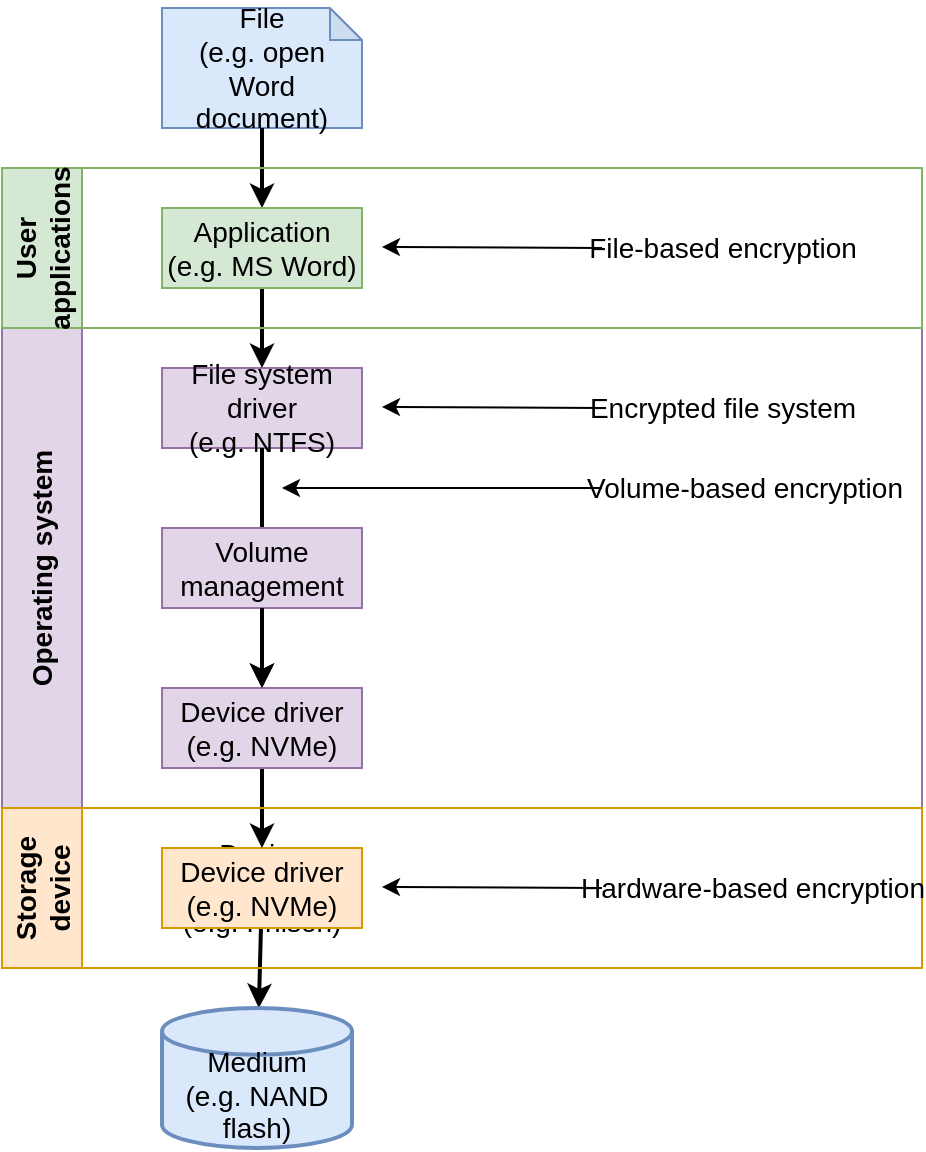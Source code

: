 <mxfile version="28.0.7">
  <diagram id="EeVUH6nFuGjB4klK4WX8" name="Page-1">
    <mxGraphModel dx="1426" dy="779" grid="1" gridSize="10" guides="1" tooltips="1" connect="1" arrows="1" fold="1" page="1" pageScale="1" pageWidth="850" pageHeight="1100" math="0" shadow="0">
      <root>
        <mxCell id="0" />
        <mxCell id="1" parent="0" />
        <mxCell id="Pv5NhmC2SuuiENscSE-0-1" value="File system driver&lt;br&gt;(e.g. NTFS)" style="rounded=0;whiteSpace=wrap;html=1;fillColor=#e1d5e7;strokeColor=#9673a6;fontSize=14;" vertex="1" parent="1">
          <mxGeometry x="120" y="200" width="100" height="40" as="geometry" />
        </mxCell>
        <mxCell id="Pv5NhmC2SuuiENscSE-0-2" value="File&lt;br&gt;(e.g. open Word document)" style="shape=note;whiteSpace=wrap;html=1;backgroundOutline=1;darkOpacity=0.05;size=16;fillColor=#dae8fc;strokeColor=#6c8ebf;fontSize=14;" vertex="1" parent="1">
          <mxGeometry x="120" y="20" width="100" height="60" as="geometry" />
        </mxCell>
        <mxCell id="Pv5NhmC2SuuiENscSE-0-4" value="" style="endArrow=classic;html=1;rounded=0;strokeWidth=2;" edge="1" parent="1" source="Pv5NhmC2SuuiENscSE-0-14" target="Pv5NhmC2SuuiENscSE-0-1">
          <mxGeometry width="50" height="50" relative="1" as="geometry">
            <mxPoint x="290" y="180" as="sourcePoint" />
            <mxPoint x="340" y="130" as="targetPoint" />
          </mxGeometry>
        </mxCell>
        <mxCell id="Pv5NhmC2SuuiENscSE-0-7" value="Device firmware&lt;br&gt;(e.g. Phison)" style="rounded=0;whiteSpace=wrap;html=1;fillColor=#ffe6cc;strokeColor=#d79b00;fontSize=14;" vertex="1" parent="1">
          <mxGeometry x="120" y="440" width="100" height="40" as="geometry" />
        </mxCell>
        <mxCell id="Pv5NhmC2SuuiENscSE-0-8" value="" style="endArrow=classic;html=1;rounded=0;strokeWidth=2;" edge="1" parent="1" source="Pv5NhmC2SuuiENscSE-0-7" target="Pv5NhmC2SuuiENscSE-0-13">
          <mxGeometry width="50" height="50" relative="1" as="geometry">
            <mxPoint x="470" y="250" as="sourcePoint" />
            <mxPoint x="470" y="290" as="targetPoint" />
          </mxGeometry>
        </mxCell>
        <mxCell id="Pv5NhmC2SuuiENscSE-0-9" value="" style="endArrow=classic;html=1;rounded=0;strokeWidth=2;" edge="1" parent="1" source="Pv5NhmC2SuuiENscSE-0-2" target="Pv5NhmC2SuuiENscSE-0-14">
          <mxGeometry width="50" height="50" relative="1" as="geometry">
            <mxPoint x="480" y="180" as="sourcePoint" />
            <mxPoint x="480" y="220" as="targetPoint" />
          </mxGeometry>
        </mxCell>
        <mxCell id="Pv5NhmC2SuuiENscSE-0-12" value="" style="endArrow=classic;html=1;rounded=0;strokeWidth=2;" edge="1" parent="1" source="Pv5NhmC2SuuiENscSE-0-6" target="Pv5NhmC2SuuiENscSE-0-7">
          <mxGeometry width="50" height="50" relative="1" as="geometry">
            <mxPoint x="510" y="210" as="sourcePoint" />
            <mxPoint x="510" y="250" as="targetPoint" />
          </mxGeometry>
        </mxCell>
        <mxCell id="Pv5NhmC2SuuiENscSE-0-13" value="&lt;br&gt;Medium&lt;br&gt;(e.g. NAND flash)" style="strokeWidth=2;html=1;shape=mxgraph.flowchart.database;whiteSpace=wrap;fillColor=#dae8fc;strokeColor=#6c8ebf;fontSize=14;" vertex="1" parent="1">
          <mxGeometry x="120" y="520" width="95" height="70" as="geometry" />
        </mxCell>
        <mxCell id="Pv5NhmC2SuuiENscSE-0-14" value="Application&lt;br&gt;(e.g. MS Word)" style="rounded=0;whiteSpace=wrap;html=1;fillColor=#d5e8d4;strokeColor=#82b366;fontSize=14;" vertex="1" parent="1">
          <mxGeometry x="120" y="120" width="100" height="40" as="geometry" />
        </mxCell>
        <mxCell id="Pv5NhmC2SuuiENscSE-0-15" value="" style="endArrow=classic;html=1;rounded=0;" edge="1" parent="1">
          <mxGeometry width="50" height="50" relative="1" as="geometry">
            <mxPoint x="340" y="140" as="sourcePoint" />
            <mxPoint x="230" y="139.5" as="targetPoint" />
          </mxGeometry>
        </mxCell>
        <mxCell id="Pv5NhmC2SuuiENscSE-0-16" value="File-based encryption" style="text;html=1;align=center;verticalAlign=middle;resizable=0;points=[];autosize=1;strokeColor=none;fillColor=none;fontSize=14;" vertex="1" parent="1">
          <mxGeometry x="335" y="125" width="130" height="30" as="geometry" />
        </mxCell>
        <mxCell id="Pv5NhmC2SuuiENscSE-0-17" value="" style="endArrow=classic;html=1;rounded=0;" edge="1" parent="1">
          <mxGeometry width="50" height="50" relative="1" as="geometry">
            <mxPoint x="340" y="220" as="sourcePoint" />
            <mxPoint x="230" y="219.5" as="targetPoint" />
          </mxGeometry>
        </mxCell>
        <mxCell id="Pv5NhmC2SuuiENscSE-0-18" value="Encrypted file system" style="text;html=1;align=center;verticalAlign=middle;resizable=0;points=[];autosize=1;strokeColor=none;fillColor=none;fontSize=14;" vertex="1" parent="1">
          <mxGeometry x="335" y="205" width="130" height="30" as="geometry" />
        </mxCell>
        <mxCell id="Pv5NhmC2SuuiENscSE-0-19" value="" style="endArrow=classic;html=1;rounded=0;" edge="1" parent="1">
          <mxGeometry width="50" height="50" relative="1" as="geometry">
            <mxPoint x="340" y="260" as="sourcePoint" />
            <mxPoint x="180" y="260" as="targetPoint" />
          </mxGeometry>
        </mxCell>
        <mxCell id="Pv5NhmC2SuuiENscSE-0-20" value="Volume-based encryption" style="text;html=1;align=center;verticalAlign=middle;resizable=0;points=[];autosize=1;strokeColor=none;fillColor=none;fontSize=14;" vertex="1" parent="1">
          <mxGeometry x="336" y="245" width="150" height="30" as="geometry" />
        </mxCell>
        <mxCell id="Pv5NhmC2SuuiENscSE-0-21" value="" style="endArrow=classic;html=1;rounded=0;" edge="1" parent="1">
          <mxGeometry width="50" height="50" relative="1" as="geometry">
            <mxPoint x="340" y="460" as="sourcePoint" />
            <mxPoint x="230" y="459.5" as="targetPoint" />
          </mxGeometry>
        </mxCell>
        <mxCell id="Pv5NhmC2SuuiENscSE-0-23" value="Operating system" style="swimlane;horizontal=0;whiteSpace=wrap;html=1;fontSize=14;startSize=40;fillColor=#e1d5e7;strokeColor=#9673a6;" vertex="1" parent="1">
          <mxGeometry x="40" y="180" width="460" height="240" as="geometry" />
        </mxCell>
        <mxCell id="Pv5NhmC2SuuiENscSE-0-6" value="Device driver&lt;br&gt;(e.g. NVMe)" style="rounded=0;whiteSpace=wrap;html=1;fillColor=#ffe6cc;strokeColor=#d79b00;fontSize=14;" vertex="1" parent="Pv5NhmC2SuuiENscSE-0-23">
          <mxGeometry x="80" y="260" width="100" height="40" as="geometry" />
        </mxCell>
        <mxCell id="Pv5NhmC2SuuiENscSE-0-25" value="Volume management" style="rounded=0;whiteSpace=wrap;html=1;fillColor=#e1d5e7;strokeColor=#9673a6;fontSize=14;" vertex="1" parent="Pv5NhmC2SuuiENscSE-0-23">
          <mxGeometry x="80" y="180" width="100" height="40" as="geometry" />
        </mxCell>
        <mxCell id="Pv5NhmC2SuuiENscSE-0-11" value="" style="endArrow=classic;html=1;rounded=0;strokeWidth=2;" edge="1" parent="Pv5NhmC2SuuiENscSE-0-23" source="Pv5NhmC2SuuiENscSE-0-25" target="Pv5NhmC2SuuiENscSE-0-6">
          <mxGeometry width="50" height="50" relative="1" as="geometry">
            <mxPoint x="460" y="100" as="sourcePoint" />
            <mxPoint x="460" y="140" as="targetPoint" />
          </mxGeometry>
        </mxCell>
        <mxCell id="Pv5NhmC2SuuiENscSE-0-24" value="Storage device" style="swimlane;horizontal=0;whiteSpace=wrap;html=1;fontSize=14;startSize=40;fillColor=#ffe6cc;strokeColor=#d79b00;" vertex="1" parent="1">
          <mxGeometry x="40" y="420" width="460" height="80" as="geometry" />
        </mxCell>
        <mxCell id="Pv5NhmC2SuuiENscSE-0-22" value="Hardware-based encryption" style="text;html=1;align=center;verticalAlign=middle;resizable=0;points=[];autosize=1;strokeColor=none;fillColor=none;fontSize=14;" vertex="1" parent="Pv5NhmC2SuuiENscSE-0-24">
          <mxGeometry x="295" y="25" width="160" height="30" as="geometry" />
        </mxCell>
        <mxCell id="Pv5NhmC2SuuiENscSE-0-27" value="" style="endArrow=classic;html=1;rounded=0;strokeWidth=2;" edge="1" parent="1" source="Pv5NhmC2SuuiENscSE-0-1" target="Pv5NhmC2SuuiENscSE-0-25">
          <mxGeometry width="50" height="50" relative="1" as="geometry">
            <mxPoint x="170" y="240" as="sourcePoint" />
            <mxPoint x="170" y="360" as="targetPoint" />
          </mxGeometry>
        </mxCell>
        <mxCell id="Pv5NhmC2SuuiENscSE-0-28" value="User applications" style="swimlane;horizontal=0;whiteSpace=wrap;html=1;fontSize=14;startSize=40;fillColor=#d5e8d4;strokeColor=#82b366;" vertex="1" parent="1">
          <mxGeometry x="40" y="100" width="460" height="80" as="geometry" />
        </mxCell>
        <mxCell id="Pv5NhmC2SuuiENscSE-0-29" value="Device driver&lt;br&gt;(e.g. NVMe)" style="rounded=0;whiteSpace=wrap;html=1;fillColor=#e1d5e7;strokeColor=#9673a6;fontSize=14;" vertex="1" parent="Pv5NhmC2SuuiENscSE-0-28">
          <mxGeometry x="80" y="260" width="100" height="40" as="geometry" />
        </mxCell>
        <mxCell id="Pv5NhmC2SuuiENscSE-0-30" value="Volume management" style="rounded=0;whiteSpace=wrap;html=1;fillColor=#e1d5e7;strokeColor=#9673a6;fontSize=14;" vertex="1" parent="Pv5NhmC2SuuiENscSE-0-28">
          <mxGeometry x="80" y="180" width="100" height="40" as="geometry" />
        </mxCell>
        <mxCell id="Pv5NhmC2SuuiENscSE-0-31" value="" style="endArrow=classic;html=1;rounded=0;strokeWidth=2;" edge="1" parent="Pv5NhmC2SuuiENscSE-0-28" source="Pv5NhmC2SuuiENscSE-0-30" target="Pv5NhmC2SuuiENscSE-0-29">
          <mxGeometry width="50" height="50" relative="1" as="geometry">
            <mxPoint x="460" y="100" as="sourcePoint" />
            <mxPoint x="460" y="140" as="targetPoint" />
          </mxGeometry>
        </mxCell>
      </root>
    </mxGraphModel>
  </diagram>
</mxfile>
